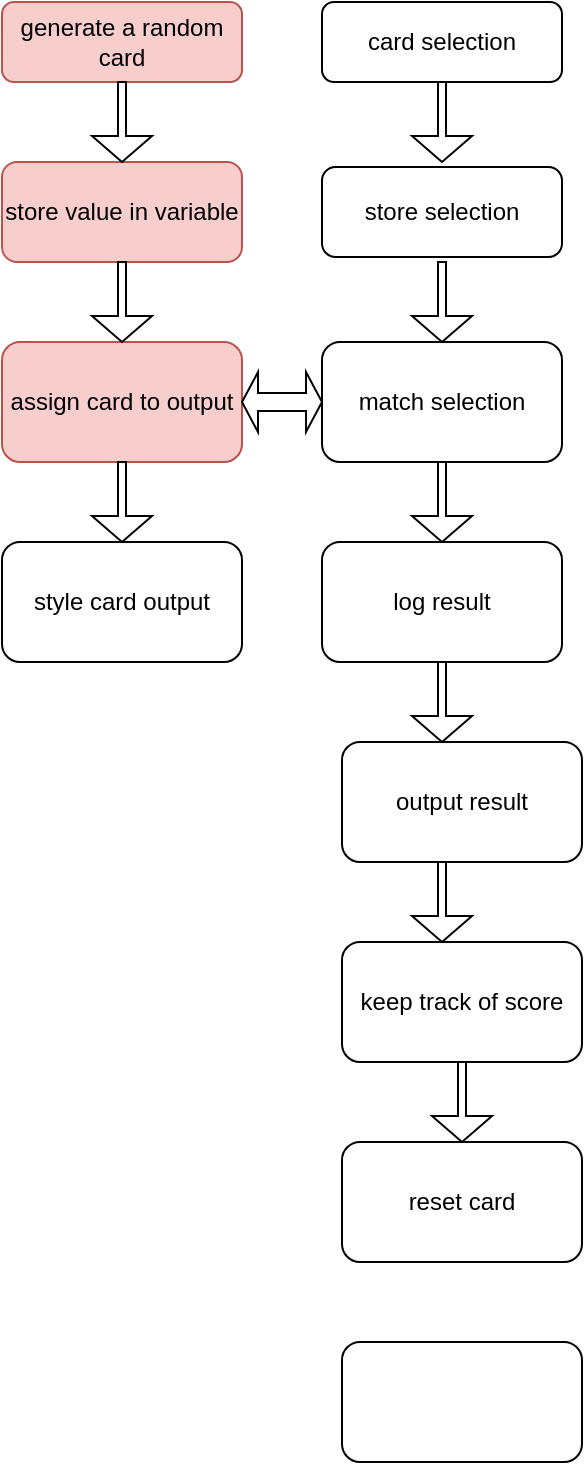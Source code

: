 <mxfile version="15.4.0" type="device"><diagram id="C5RBs43oDa-KdzZeNtuy" name="Page-1"><mxGraphModel dx="1913" dy="806" grid="1" gridSize="10" guides="1" tooltips="1" connect="1" arrows="1" fold="1" page="1" pageScale="1" pageWidth="827" pageHeight="1169" math="0" shadow="0"><root><mxCell id="WIyWlLk6GJQsqaUBKTNV-0"/><mxCell id="WIyWlLk6GJQsqaUBKTNV-1" parent="WIyWlLk6GJQsqaUBKTNV-0"/><mxCell id="WIyWlLk6GJQsqaUBKTNV-3" value="generate a random card" style="rounded=1;whiteSpace=wrap;html=1;fontSize=12;glass=0;strokeWidth=1;shadow=0;fillColor=#f8cecc;strokeColor=#b85450;" parent="WIyWlLk6GJQsqaUBKTNV-1" vertex="1"><mxGeometry x="-360" y="40" width="120" height="40" as="geometry"/></mxCell><mxCell id="WIyWlLk6GJQsqaUBKTNV-7" value="assign card to output" style="rounded=1;whiteSpace=wrap;html=1;fontSize=12;glass=0;strokeWidth=1;shadow=0;fillColor=#f8cecc;strokeColor=#b85450;" parent="WIyWlLk6GJQsqaUBKTNV-1" vertex="1"><mxGeometry x="-360" y="210" width="120" height="60" as="geometry"/></mxCell><mxCell id="WIyWlLk6GJQsqaUBKTNV-11" value="store value in variable" style="rounded=1;whiteSpace=wrap;html=1;fontSize=12;glass=0;strokeWidth=1;shadow=0;fillColor=#f8cecc;strokeColor=#b85450;" parent="WIyWlLk6GJQsqaUBKTNV-1" vertex="1"><mxGeometry x="-360" y="120" width="120" height="50" as="geometry"/></mxCell><mxCell id="A03PomeRn-EkSiXln_7u-2" value="" style="shape=singleArrow;direction=south;whiteSpace=wrap;html=1;arrowWidth=0.133;arrowSize=0.325;" parent="WIyWlLk6GJQsqaUBKTNV-1" vertex="1"><mxGeometry x="-315" y="170" width="30" height="40" as="geometry"/></mxCell><mxCell id="A03PomeRn-EkSiXln_7u-3" value="" style="shape=singleArrow;direction=south;whiteSpace=wrap;html=1;arrowWidth=0.133;arrowSize=0.325;" parent="WIyWlLk6GJQsqaUBKTNV-1" vertex="1"><mxGeometry x="-315" y="80" width="30" height="40" as="geometry"/></mxCell><mxCell id="A03PomeRn-EkSiXln_7u-4" value="card selection" style="rounded=1;whiteSpace=wrap;html=1;fontSize=12;glass=0;strokeWidth=1;shadow=0;" parent="WIyWlLk6GJQsqaUBKTNV-1" vertex="1"><mxGeometry x="-200" y="40" width="120" height="40" as="geometry"/></mxCell><mxCell id="A03PomeRn-EkSiXln_7u-5" value="store selection" style="rounded=1;whiteSpace=wrap;html=1;fontSize=12;glass=0;strokeWidth=1;shadow=0;" parent="WIyWlLk6GJQsqaUBKTNV-1" vertex="1"><mxGeometry x="-200" y="122.5" width="120" height="45" as="geometry"/></mxCell><mxCell id="A03PomeRn-EkSiXln_7u-6" value="match selection" style="rounded=1;whiteSpace=wrap;html=1;fontSize=12;glass=0;strokeWidth=1;shadow=0;" parent="WIyWlLk6GJQsqaUBKTNV-1" vertex="1"><mxGeometry x="-200" y="210" width="120" height="60" as="geometry"/></mxCell><mxCell id="A03PomeRn-EkSiXln_7u-8" value="" style="shape=doubleArrow;whiteSpace=wrap;html=1;" parent="WIyWlLk6GJQsqaUBKTNV-1" vertex="1"><mxGeometry x="-240" y="225" width="40" height="30" as="geometry"/></mxCell><mxCell id="A03PomeRn-EkSiXln_7u-9" value="" style="shape=singleArrow;direction=south;whiteSpace=wrap;html=1;arrowWidth=0.133;arrowSize=0.325;" parent="WIyWlLk6GJQsqaUBKTNV-1" vertex="1"><mxGeometry x="-155" y="80" width="30" height="40" as="geometry"/></mxCell><mxCell id="A03PomeRn-EkSiXln_7u-12" value="" style="shape=singleArrow;direction=south;whiteSpace=wrap;html=1;arrowWidth=0.133;arrowSize=0.325;" parent="WIyWlLk6GJQsqaUBKTNV-1" vertex="1"><mxGeometry x="-155" y="170" width="30" height="40" as="geometry"/></mxCell><mxCell id="A03PomeRn-EkSiXln_7u-16" value="style card output&lt;br&gt;" style="rounded=1;whiteSpace=wrap;html=1;fontSize=12;glass=0;strokeWidth=1;shadow=0;" parent="WIyWlLk6GJQsqaUBKTNV-1" vertex="1"><mxGeometry x="-360" y="310" width="120" height="60" as="geometry"/></mxCell><mxCell id="A03PomeRn-EkSiXln_7u-19" value="" style="shape=singleArrow;direction=south;whiteSpace=wrap;html=1;arrowWidth=0.133;arrowSize=0.325;" parent="WIyWlLk6GJQsqaUBKTNV-1" vertex="1"><mxGeometry x="-315" y="270" width="30" height="40" as="geometry"/></mxCell><mxCell id="_Fo7qu1l9zmHff6cHwj2-1" value="" style="shape=singleArrow;direction=south;whiteSpace=wrap;html=1;arrowWidth=0.133;arrowSize=0.325;" vertex="1" parent="WIyWlLk6GJQsqaUBKTNV-1"><mxGeometry x="-155" y="270" width="30" height="40" as="geometry"/></mxCell><mxCell id="_Fo7qu1l9zmHff6cHwj2-2" value="log result" style="rounded=1;whiteSpace=wrap;html=1;fontSize=12;glass=0;strokeWidth=1;shadow=0;" vertex="1" parent="WIyWlLk6GJQsqaUBKTNV-1"><mxGeometry x="-200" y="310" width="120" height="60" as="geometry"/></mxCell><mxCell id="_Fo7qu1l9zmHff6cHwj2-3" value="output result" style="rounded=1;whiteSpace=wrap;html=1;fontSize=12;glass=0;strokeWidth=1;shadow=0;" vertex="1" parent="WIyWlLk6GJQsqaUBKTNV-1"><mxGeometry x="-190" y="410" width="120" height="60" as="geometry"/></mxCell><mxCell id="_Fo7qu1l9zmHff6cHwj2-4" value="reset card" style="rounded=1;whiteSpace=wrap;html=1;fontSize=12;glass=0;strokeWidth=1;shadow=0;" vertex="1" parent="WIyWlLk6GJQsqaUBKTNV-1"><mxGeometry x="-190" y="610" width="120" height="60" as="geometry"/></mxCell><mxCell id="_Fo7qu1l9zmHff6cHwj2-5" value="&lt;br&gt;" style="rounded=1;whiteSpace=wrap;html=1;fontSize=12;glass=0;strokeWidth=1;shadow=0;" vertex="1" parent="WIyWlLk6GJQsqaUBKTNV-1"><mxGeometry x="-190" y="710" width="120" height="60" as="geometry"/></mxCell><mxCell id="_Fo7qu1l9zmHff6cHwj2-6" value="keep track of score" style="rounded=1;whiteSpace=wrap;html=1;fontSize=12;glass=0;strokeWidth=1;shadow=0;" vertex="1" parent="WIyWlLk6GJQsqaUBKTNV-1"><mxGeometry x="-190" y="510" width="120" height="60" as="geometry"/></mxCell><mxCell id="_Fo7qu1l9zmHff6cHwj2-7" value="" style="shape=singleArrow;direction=south;whiteSpace=wrap;html=1;arrowWidth=0.133;arrowSize=0.325;" vertex="1" parent="WIyWlLk6GJQsqaUBKTNV-1"><mxGeometry x="-155" y="370" width="30" height="40" as="geometry"/></mxCell><mxCell id="_Fo7qu1l9zmHff6cHwj2-8" value="" style="shape=singleArrow;direction=south;whiteSpace=wrap;html=1;arrowWidth=0.133;arrowSize=0.325;" vertex="1" parent="WIyWlLk6GJQsqaUBKTNV-1"><mxGeometry x="-155" y="470" width="30" height="40" as="geometry"/></mxCell><mxCell id="_Fo7qu1l9zmHff6cHwj2-9" value="" style="shape=singleArrow;direction=south;whiteSpace=wrap;html=1;arrowWidth=0.133;arrowSize=0.325;" vertex="1" parent="WIyWlLk6GJQsqaUBKTNV-1"><mxGeometry x="-145" y="570" width="30" height="40" as="geometry"/></mxCell></root></mxGraphModel></diagram></mxfile>